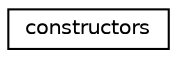 digraph "Graphical Class Hierarchy"
{
 // LATEX_PDF_SIZE
  edge [fontname="Helvetica",fontsize="10",labelfontname="Helvetica",labelfontsize="10"];
  node [fontname="Helvetica",fontsize="10",shape=record];
  rankdir="LR";
  Node0 [label="constructors",height=0.2,width=0.4,color="black", fillcolor="white", style="filled",URL="$classz3_1_1constructors.html",tooltip=" "];
}
